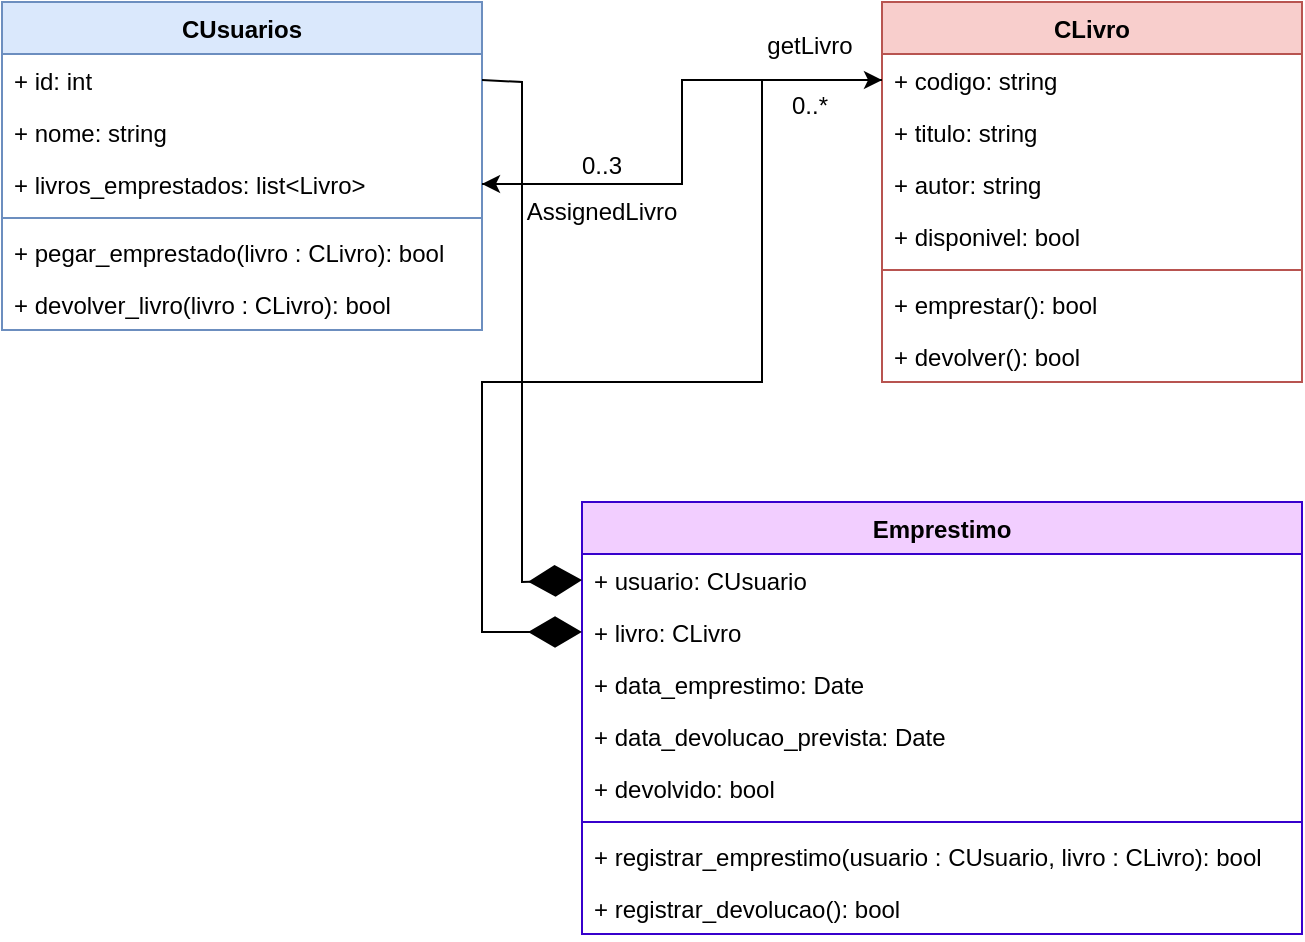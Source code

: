 <mxfile version="26.1.1">
  <diagram name="Página-1" id="fgVveanAi9lxMW8nW8Oj">
    <mxGraphModel dx="795" dy="500" grid="1" gridSize="10" guides="1" tooltips="1" connect="1" arrows="1" fold="1" page="1" pageScale="1" pageWidth="827" pageHeight="1169" background="light-dark(#FFFFFF,#121212)" math="0" shadow="0">
      <root>
        <mxCell id="0" />
        <mxCell id="1" parent="0" />
        <mxCell id="qWLxADfVUSCXPSw12pBn-7" value="CUsuarios" style="swimlane;fontStyle=1;align=center;verticalAlign=top;childLayout=stackLayout;horizontal=1;startSize=26;horizontalStack=0;resizeParent=1;resizeParentMax=0;resizeLast=0;collapsible=1;marginBottom=0;whiteSpace=wrap;html=1;swimlaneFillColor=none;fillStyle=auto;fillColor=#dae8fc;strokeColor=#6c8ebf;glass=0;rounded=0;shadow=0;labelBackgroundColor=none;gradientColor=none;" parent="1" vertex="1">
          <mxGeometry x="40" y="200" width="240" height="164" as="geometry" />
        </mxCell>
        <mxCell id="qWLxADfVUSCXPSw12pBn-8" value="+ id: int&lt;div&gt;&lt;br&gt;&lt;/div&gt;" style="text;strokeColor=none;fillColor=none;align=left;verticalAlign=top;spacingLeft=4;spacingRight=4;overflow=hidden;rotatable=0;points=[[0,0.5],[1,0.5]];portConstraint=eastwest;whiteSpace=wrap;html=1;" parent="qWLxADfVUSCXPSw12pBn-7" vertex="1">
          <mxGeometry y="26" width="240" height="26" as="geometry" />
        </mxCell>
        <mxCell id="qWLxADfVUSCXPSw12pBn-12" value="+ nome: string" style="text;strokeColor=none;fillColor=none;align=left;verticalAlign=top;spacingLeft=4;spacingRight=4;overflow=hidden;rotatable=0;points=[[0,0.5],[1,0.5]];portConstraint=eastwest;whiteSpace=wrap;html=1;" parent="qWLxADfVUSCXPSw12pBn-7" vertex="1">
          <mxGeometry y="52" width="240" height="26" as="geometry" />
        </mxCell>
        <mxCell id="qWLxADfVUSCXPSw12pBn-13" value="+ livros_emprestados: list&amp;lt;Livro&amp;gt;" style="text;strokeColor=none;fillColor=none;align=left;verticalAlign=top;spacingLeft=4;spacingRight=4;overflow=hidden;rotatable=0;points=[[0,0.5],[1,0.5]];portConstraint=eastwest;whiteSpace=wrap;html=1;labelBackgroundColor=none;fontColor=default;textShadow=0;" parent="qWLxADfVUSCXPSw12pBn-7" vertex="1">
          <mxGeometry y="78" width="240" height="26" as="geometry" />
        </mxCell>
        <mxCell id="qWLxADfVUSCXPSw12pBn-9" value="" style="line;strokeWidth=1;fillColor=none;align=left;verticalAlign=middle;spacingTop=-1;spacingLeft=3;spacingRight=3;rotatable=0;labelPosition=right;points=[];portConstraint=eastwest;strokeColor=inherit;" parent="qWLxADfVUSCXPSw12pBn-7" vertex="1">
          <mxGeometry y="104" width="240" height="8" as="geometry" />
        </mxCell>
        <mxCell id="qWLxADfVUSCXPSw12pBn-10" value="+ pegar_emprestado(livro : CLivro): bool" style="text;strokeColor=none;fillColor=none;align=left;verticalAlign=top;spacingLeft=4;spacingRight=4;overflow=hidden;rotatable=0;points=[[0,0.5],[1,0.5]];portConstraint=eastwest;whiteSpace=wrap;html=1;" parent="qWLxADfVUSCXPSw12pBn-7" vertex="1">
          <mxGeometry y="112" width="240" height="26" as="geometry" />
        </mxCell>
        <mxCell id="qWLxADfVUSCXPSw12pBn-14" value="+ devolver_livro(livro : CLivro): bool" style="text;strokeColor=none;fillColor=none;align=left;verticalAlign=top;spacingLeft=4;spacingRight=4;overflow=hidden;rotatable=0;points=[[0,0.5],[1,0.5]];portConstraint=eastwest;whiteSpace=wrap;html=1;" parent="qWLxADfVUSCXPSw12pBn-7" vertex="1">
          <mxGeometry y="138" width="240" height="26" as="geometry" />
        </mxCell>
        <mxCell id="qWLxADfVUSCXPSw12pBn-15" style="edgeStyle=orthogonalEdgeStyle;rounded=0;orthogonalLoop=1;jettySize=auto;html=1;exitX=1;exitY=0.5;exitDx=0;exitDy=0;" parent="qWLxADfVUSCXPSw12pBn-7" source="qWLxADfVUSCXPSw12pBn-13" target="qWLxADfVUSCXPSw12pBn-13" edge="1">
          <mxGeometry relative="1" as="geometry" />
        </mxCell>
        <mxCell id="qWLxADfVUSCXPSw12pBn-20" value="CLivro" style="swimlane;fontStyle=1;align=center;verticalAlign=top;childLayout=stackLayout;horizontal=1;startSize=26;horizontalStack=0;resizeParent=1;resizeParentMax=0;resizeLast=0;collapsible=1;marginBottom=0;whiteSpace=wrap;html=1;fillColor=#f8cecc;strokeColor=#b85450;rounded=0;" parent="1" vertex="1">
          <mxGeometry x="480" y="200" width="210" height="190" as="geometry" />
        </mxCell>
        <mxCell id="qWLxADfVUSCXPSw12pBn-21" value="+ codigo: string" style="text;strokeColor=none;fillColor=none;align=left;verticalAlign=top;spacingLeft=4;spacingRight=4;overflow=hidden;rotatable=0;points=[[0,0.5],[1,0.5]];portConstraint=eastwest;whiteSpace=wrap;html=1;" parent="qWLxADfVUSCXPSw12pBn-20" vertex="1">
          <mxGeometry y="26" width="210" height="26" as="geometry" />
        </mxCell>
        <mxCell id="qWLxADfVUSCXPSw12pBn-24" value="+ titulo: string" style="text;strokeColor=none;fillColor=none;align=left;verticalAlign=top;spacingLeft=4;spacingRight=4;overflow=hidden;rotatable=0;points=[[0,0.5],[1,0.5]];portConstraint=eastwest;whiteSpace=wrap;html=1;" parent="qWLxADfVUSCXPSw12pBn-20" vertex="1">
          <mxGeometry y="52" width="210" height="26" as="geometry" />
        </mxCell>
        <mxCell id="qWLxADfVUSCXPSw12pBn-25" value="+ autor: string" style="text;strokeColor=none;fillColor=none;align=left;verticalAlign=top;spacingLeft=4;spacingRight=4;overflow=hidden;rotatable=0;points=[[0,0.5],[1,0.5]];portConstraint=eastwest;whiteSpace=wrap;html=1;" parent="qWLxADfVUSCXPSw12pBn-20" vertex="1">
          <mxGeometry y="78" width="210" height="26" as="geometry" />
        </mxCell>
        <mxCell id="qWLxADfVUSCXPSw12pBn-26" value="+ disponivel&lt;span style=&quot;background-color: transparent; color: light-dark(rgb(0, 0, 0), rgb(255, 255, 255));&quot;&gt;: bool&lt;/span&gt;" style="text;strokeColor=none;fillColor=none;align=left;verticalAlign=top;spacingLeft=4;spacingRight=4;overflow=hidden;rotatable=0;points=[[0,0.5],[1,0.5]];portConstraint=eastwest;whiteSpace=wrap;html=1;" parent="qWLxADfVUSCXPSw12pBn-20" vertex="1">
          <mxGeometry y="104" width="210" height="26" as="geometry" />
        </mxCell>
        <mxCell id="qWLxADfVUSCXPSw12pBn-22" value="" style="line;strokeWidth=1;fillColor=none;align=left;verticalAlign=middle;spacingTop=-1;spacingLeft=3;spacingRight=3;rotatable=0;labelPosition=right;points=[];portConstraint=eastwest;strokeColor=inherit;" parent="qWLxADfVUSCXPSw12pBn-20" vertex="1">
          <mxGeometry y="130" width="210" height="8" as="geometry" />
        </mxCell>
        <mxCell id="qWLxADfVUSCXPSw12pBn-23" value="+ emprestar(): bool" style="text;strokeColor=none;fillColor=none;align=left;verticalAlign=top;spacingLeft=4;spacingRight=4;overflow=hidden;rotatable=0;points=[[0,0.5],[1,0.5]];portConstraint=eastwest;whiteSpace=wrap;html=1;" parent="qWLxADfVUSCXPSw12pBn-20" vertex="1">
          <mxGeometry y="138" width="210" height="26" as="geometry" />
        </mxCell>
        <mxCell id="qWLxADfVUSCXPSw12pBn-28" value="+ devolver(): bool" style="text;strokeColor=none;fillColor=none;align=left;verticalAlign=top;spacingLeft=4;spacingRight=4;overflow=hidden;rotatable=0;points=[[0,0.5],[1,0.5]];portConstraint=eastwest;whiteSpace=wrap;html=1;" parent="qWLxADfVUSCXPSw12pBn-20" vertex="1">
          <mxGeometry y="164" width="210" height="26" as="geometry" />
        </mxCell>
        <mxCell id="qWLxADfVUSCXPSw12pBn-30" value="Emprestimo" style="swimlane;fontStyle=1;align=center;verticalAlign=top;childLayout=stackLayout;horizontal=1;startSize=26;horizontalStack=0;resizeParent=1;resizeParentMax=0;resizeLast=0;collapsible=1;marginBottom=0;whiteSpace=wrap;html=1;fillColor=#F2CEFF;strokeColor=#3700CC;fontColor=#000000;" parent="1" vertex="1">
          <mxGeometry x="330" y="450" width="360" height="216" as="geometry" />
        </mxCell>
        <mxCell id="qWLxADfVUSCXPSw12pBn-31" value="+ usuario: CUsuario" style="text;strokeColor=none;fillColor=none;align=left;verticalAlign=top;spacingLeft=4;spacingRight=4;overflow=hidden;rotatable=0;points=[[0,0.5],[1,0.5]];portConstraint=eastwest;whiteSpace=wrap;html=1;" parent="qWLxADfVUSCXPSw12pBn-30" vertex="1">
          <mxGeometry y="26" width="360" height="26" as="geometry" />
        </mxCell>
        <mxCell id="qWLxADfVUSCXPSw12pBn-34" value="+ livro: CLivro" style="text;strokeColor=none;fillColor=none;align=left;verticalAlign=top;spacingLeft=4;spacingRight=4;overflow=hidden;rotatable=0;points=[[0,0.5],[1,0.5]];portConstraint=eastwest;whiteSpace=wrap;html=1;" parent="qWLxADfVUSCXPSw12pBn-30" vertex="1">
          <mxGeometry y="52" width="360" height="26" as="geometry" />
        </mxCell>
        <mxCell id="qWLxADfVUSCXPSw12pBn-35" value="+ data_emprestimo: Date" style="text;strokeColor=none;fillColor=none;align=left;verticalAlign=top;spacingLeft=4;spacingRight=4;overflow=hidden;rotatable=0;points=[[0,0.5],[1,0.5]];portConstraint=eastwest;whiteSpace=wrap;html=1;" parent="qWLxADfVUSCXPSw12pBn-30" vertex="1">
          <mxGeometry y="78" width="360" height="26" as="geometry" />
        </mxCell>
        <mxCell id="qWLxADfVUSCXPSw12pBn-36" value="+ data_devolucao_prevista: Date" style="text;strokeColor=none;fillColor=none;align=left;verticalAlign=top;spacingLeft=4;spacingRight=4;overflow=hidden;rotatable=0;points=[[0,0.5],[1,0.5]];portConstraint=eastwest;whiteSpace=wrap;html=1;" parent="qWLxADfVUSCXPSw12pBn-30" vertex="1">
          <mxGeometry y="104" width="360" height="26" as="geometry" />
        </mxCell>
        <mxCell id="qWLxADfVUSCXPSw12pBn-37" value="+ devolvido: bool" style="text;strokeColor=none;fillColor=none;align=left;verticalAlign=top;spacingLeft=4;spacingRight=4;overflow=hidden;rotatable=0;points=[[0,0.5],[1,0.5]];portConstraint=eastwest;whiteSpace=wrap;html=1;" parent="qWLxADfVUSCXPSw12pBn-30" vertex="1">
          <mxGeometry y="130" width="360" height="26" as="geometry" />
        </mxCell>
        <mxCell id="qWLxADfVUSCXPSw12pBn-32" value="" style="line;strokeWidth=1;fillColor=none;align=left;verticalAlign=middle;spacingTop=-1;spacingLeft=3;spacingRight=3;rotatable=0;labelPosition=right;points=[];portConstraint=eastwest;strokeColor=inherit;" parent="qWLxADfVUSCXPSw12pBn-30" vertex="1">
          <mxGeometry y="156" width="360" height="8" as="geometry" />
        </mxCell>
        <mxCell id="qWLxADfVUSCXPSw12pBn-33" value="+ registrar_emprestimo(usuario : CUsuario, livro : CLivro): bool" style="text;strokeColor=none;fillColor=none;align=left;verticalAlign=top;spacingLeft=4;spacingRight=4;overflow=hidden;rotatable=0;points=[[0,0.5],[1,0.5]];portConstraint=eastwest;whiteSpace=wrap;html=1;" parent="qWLxADfVUSCXPSw12pBn-30" vertex="1">
          <mxGeometry y="164" width="360" height="26" as="geometry" />
        </mxCell>
        <mxCell id="qWLxADfVUSCXPSw12pBn-38" value="+ registrar_devolucao(): bool" style="text;strokeColor=none;fillColor=none;align=left;verticalAlign=top;spacingLeft=4;spacingRight=4;overflow=hidden;rotatable=0;points=[[0,0.5],[1,0.5]];portConstraint=eastwest;whiteSpace=wrap;html=1;" parent="qWLxADfVUSCXPSw12pBn-30" vertex="1">
          <mxGeometry y="190" width="360" height="26" as="geometry" />
        </mxCell>
        <mxCell id="CUtruJDz0CaG0-NGkCw1-4" style="edgeStyle=orthogonalEdgeStyle;rounded=0;orthogonalLoop=1;jettySize=auto;html=1;exitX=0;exitY=0.5;exitDx=0;exitDy=0;entryX=1;entryY=0.5;entryDx=0;entryDy=0;" edge="1" parent="1" source="qWLxADfVUSCXPSw12pBn-21" target="qWLxADfVUSCXPSw12pBn-13">
          <mxGeometry relative="1" as="geometry" />
        </mxCell>
        <mxCell id="CUtruJDz0CaG0-NGkCw1-6" value="" style="endArrow=diamondThin;endFill=1;endSize=24;html=1;rounded=0;entryX=0;entryY=0.5;entryDx=0;entryDy=0;exitX=1;exitY=0.5;exitDx=0;exitDy=0;" edge="1" parent="1" source="qWLxADfVUSCXPSw12pBn-8" target="qWLxADfVUSCXPSw12pBn-31">
          <mxGeometry width="160" relative="1" as="geometry">
            <mxPoint x="330" y="470" as="sourcePoint" />
            <mxPoint x="490" y="470" as="targetPoint" />
            <Array as="points">
              <mxPoint x="300" y="240" />
              <mxPoint x="300" y="490" />
            </Array>
          </mxGeometry>
        </mxCell>
        <mxCell id="CUtruJDz0CaG0-NGkCw1-7" value="" style="endArrow=diamondThin;endFill=1;endSize=24;html=1;rounded=0;entryX=0;entryY=0.5;entryDx=0;entryDy=0;exitX=0;exitY=0.5;exitDx=0;exitDy=0;" edge="1" parent="1" source="qWLxADfVUSCXPSw12pBn-21" target="qWLxADfVUSCXPSw12pBn-34">
          <mxGeometry width="160" relative="1" as="geometry">
            <mxPoint x="330" y="470" as="sourcePoint" />
            <mxPoint x="490" y="470" as="targetPoint" />
            <Array as="points">
              <mxPoint x="420" y="239" />
              <mxPoint x="420" y="390" />
              <mxPoint x="280" y="390" />
              <mxPoint x="280" y="515" />
            </Array>
          </mxGeometry>
        </mxCell>
        <mxCell id="CUtruJDz0CaG0-NGkCw1-8" value="0..3" style="text;html=1;align=center;verticalAlign=middle;whiteSpace=wrap;rounded=0;" vertex="1" parent="1">
          <mxGeometry x="310" y="267" width="60" height="30" as="geometry" />
        </mxCell>
        <mxCell id="CUtruJDz0CaG0-NGkCw1-9" value="AssignedLivro" style="text;html=1;align=center;verticalAlign=middle;whiteSpace=wrap;rounded=0;" vertex="1" parent="1">
          <mxGeometry x="310" y="290" width="60" height="30" as="geometry" />
        </mxCell>
        <mxCell id="CUtruJDz0CaG0-NGkCw1-10" style="edgeStyle=orthogonalEdgeStyle;rounded=0;orthogonalLoop=1;jettySize=auto;html=1;exitX=1;exitY=0.5;exitDx=0;exitDy=0;entryX=0;entryY=0.5;entryDx=0;entryDy=0;" edge="1" parent="1" source="qWLxADfVUSCXPSw12pBn-13" target="qWLxADfVUSCXPSw12pBn-21">
          <mxGeometry relative="1" as="geometry" />
        </mxCell>
        <mxCell id="CUtruJDz0CaG0-NGkCw1-11" value="0..*" style="text;html=1;align=center;verticalAlign=middle;whiteSpace=wrap;rounded=0;" vertex="1" parent="1">
          <mxGeometry x="414" y="237" width="60" height="30" as="geometry" />
        </mxCell>
        <mxCell id="CUtruJDz0CaG0-NGkCw1-12" value="getLivro" style="text;html=1;align=center;verticalAlign=middle;whiteSpace=wrap;rounded=0;" vertex="1" parent="1">
          <mxGeometry x="414" y="207" width="60" height="30" as="geometry" />
        </mxCell>
      </root>
    </mxGraphModel>
  </diagram>
</mxfile>
